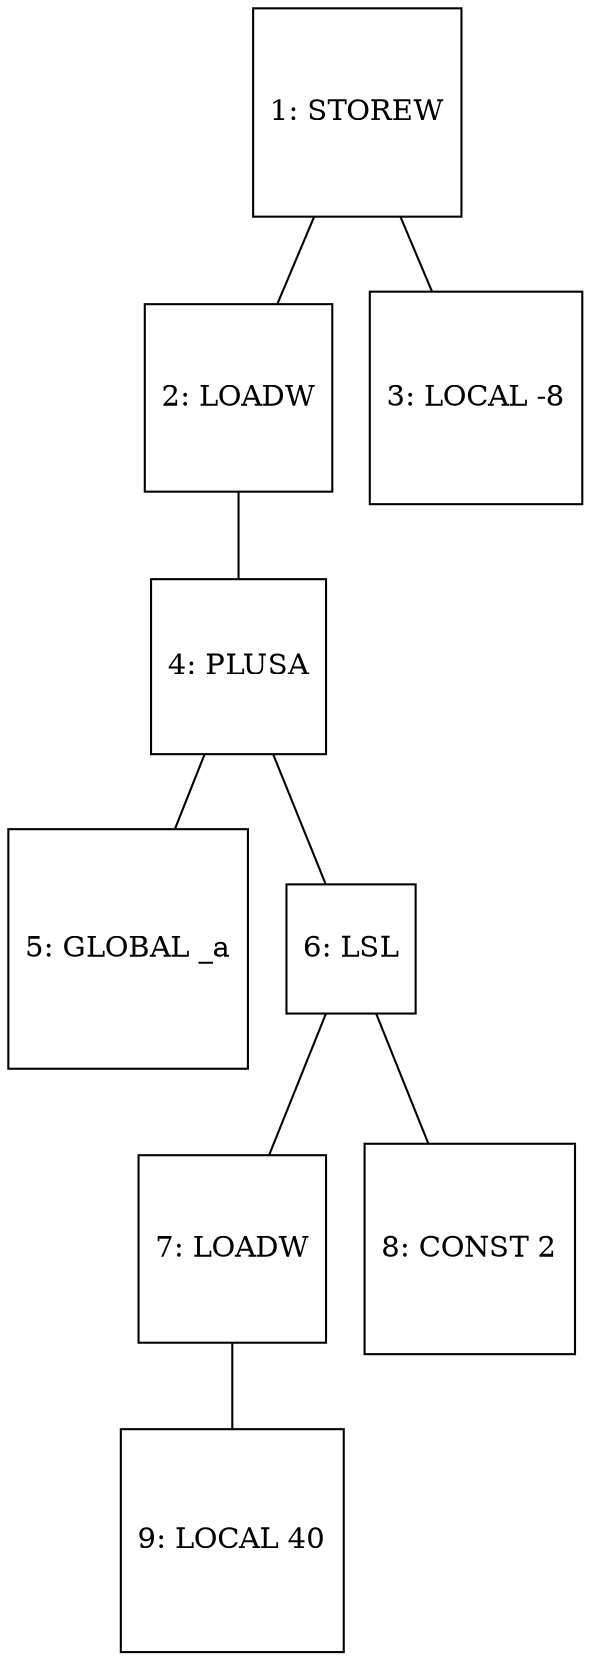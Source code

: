 graph{
    1 [shape=square, label="1: STOREW"]
    2 [shape=square, label="2: LOADW"]
    3 [shape=square, label="3: LOCAL -8"]
    4 [shape=square, label="4: PLUSA"]
    5 [shape=square, label="5: GLOBAL _a"]
    6 [shape=square, label="6: LSL"]
    7 [shape=square, label="7: LOADW"]
    8 [shape=square, label="8: CONST 2"]
    9 [shape=square, label="9: LOCAL 40"]
    1 -- 2
    1 -- 3
    2 -- 4
    4 -- 5
    4 -- 6
    6 -- 7
    6 -- 8
    7 -- 9
}
